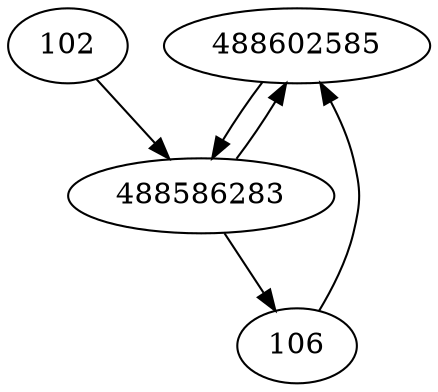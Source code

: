 strict digraph  {
488602585;
106;
488586283;
102;
488602585 -> 488586283;
106 -> 488602585;
488586283 -> 488602585;
488586283 -> 106;
102 -> 488586283;
}
